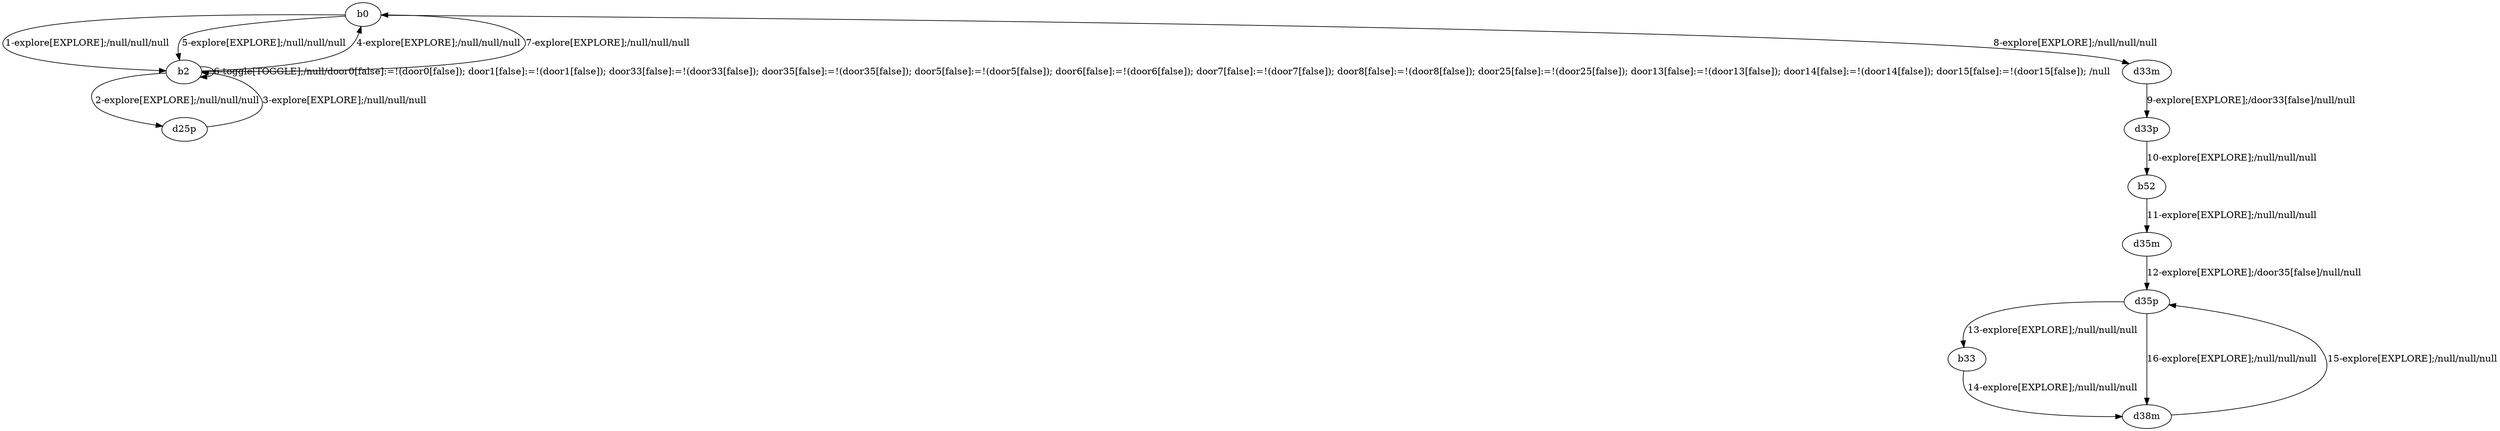 # Total number of goals covered by this test: 6
# d35p --> d38m
# d35m --> d35p
# b52 --> d35m
# b33 --> d38m
# d35p --> b33
# d38m --> d35p

digraph g {
"b0" -> "b2" [label = "1-explore[EXPLORE];/null/null/null"];
"b2" -> "d25p" [label = "2-explore[EXPLORE];/null/null/null"];
"d25p" -> "b2" [label = "3-explore[EXPLORE];/null/null/null"];
"b2" -> "b0" [label = "4-explore[EXPLORE];/null/null/null"];
"b0" -> "b2" [label = "5-explore[EXPLORE];/null/null/null"];
"b2" -> "b2" [label = "6-toggle[TOGGLE];/null/door0[false]:=!(door0[false]); door1[false]:=!(door1[false]); door33[false]:=!(door33[false]); door35[false]:=!(door35[false]); door5[false]:=!(door5[false]); door6[false]:=!(door6[false]); door7[false]:=!(door7[false]); door8[false]:=!(door8[false]); door25[false]:=!(door25[false]); door13[false]:=!(door13[false]); door14[false]:=!(door14[false]); door15[false]:=!(door15[false]); /null"];
"b2" -> "b0" [label = "7-explore[EXPLORE];/null/null/null"];
"b0" -> "d33m" [label = "8-explore[EXPLORE];/null/null/null"];
"d33m" -> "d33p" [label = "9-explore[EXPLORE];/door33[false]/null/null"];
"d33p" -> "b52" [label = "10-explore[EXPLORE];/null/null/null"];
"b52" -> "d35m" [label = "11-explore[EXPLORE];/null/null/null"];
"d35m" -> "d35p" [label = "12-explore[EXPLORE];/door35[false]/null/null"];
"d35p" -> "b33" [label = "13-explore[EXPLORE];/null/null/null"];
"b33" -> "d38m" [label = "14-explore[EXPLORE];/null/null/null"];
"d38m" -> "d35p" [label = "15-explore[EXPLORE];/null/null/null"];
"d35p" -> "d38m" [label = "16-explore[EXPLORE];/null/null/null"];
}